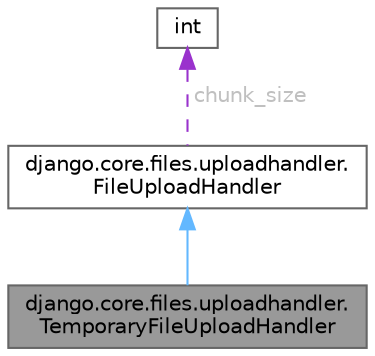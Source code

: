 digraph "django.core.files.uploadhandler.TemporaryFileUploadHandler"
{
 // LATEX_PDF_SIZE
  bgcolor="transparent";
  edge [fontname=Helvetica,fontsize=10,labelfontname=Helvetica,labelfontsize=10];
  node [fontname=Helvetica,fontsize=10,shape=box,height=0.2,width=0.4];
  Node1 [id="Node000001",label="django.core.files.uploadhandler.\lTemporaryFileUploadHandler",height=0.2,width=0.4,color="gray40", fillcolor="grey60", style="filled", fontcolor="black",tooltip=" "];
  Node2 -> Node1 [id="edge3_Node000001_Node000002",dir="back",color="steelblue1",style="solid",tooltip=" "];
  Node2 [id="Node000002",label="django.core.files.uploadhandler.\lFileUploadHandler",height=0.2,width=0.4,color="gray40", fillcolor="white", style="filled",URL="$classdjango_1_1core_1_1files_1_1uploadhandler_1_1FileUploadHandler.html",tooltip=" "];
  Node3 -> Node2 [id="edge4_Node000002_Node000003",dir="back",color="darkorchid3",style="dashed",tooltip=" ",label=" chunk_size",fontcolor="grey" ];
  Node3 [id="Node000003",label="int",height=0.2,width=0.4,color="gray40", fillcolor="white", style="filled",tooltip=" "];
}
